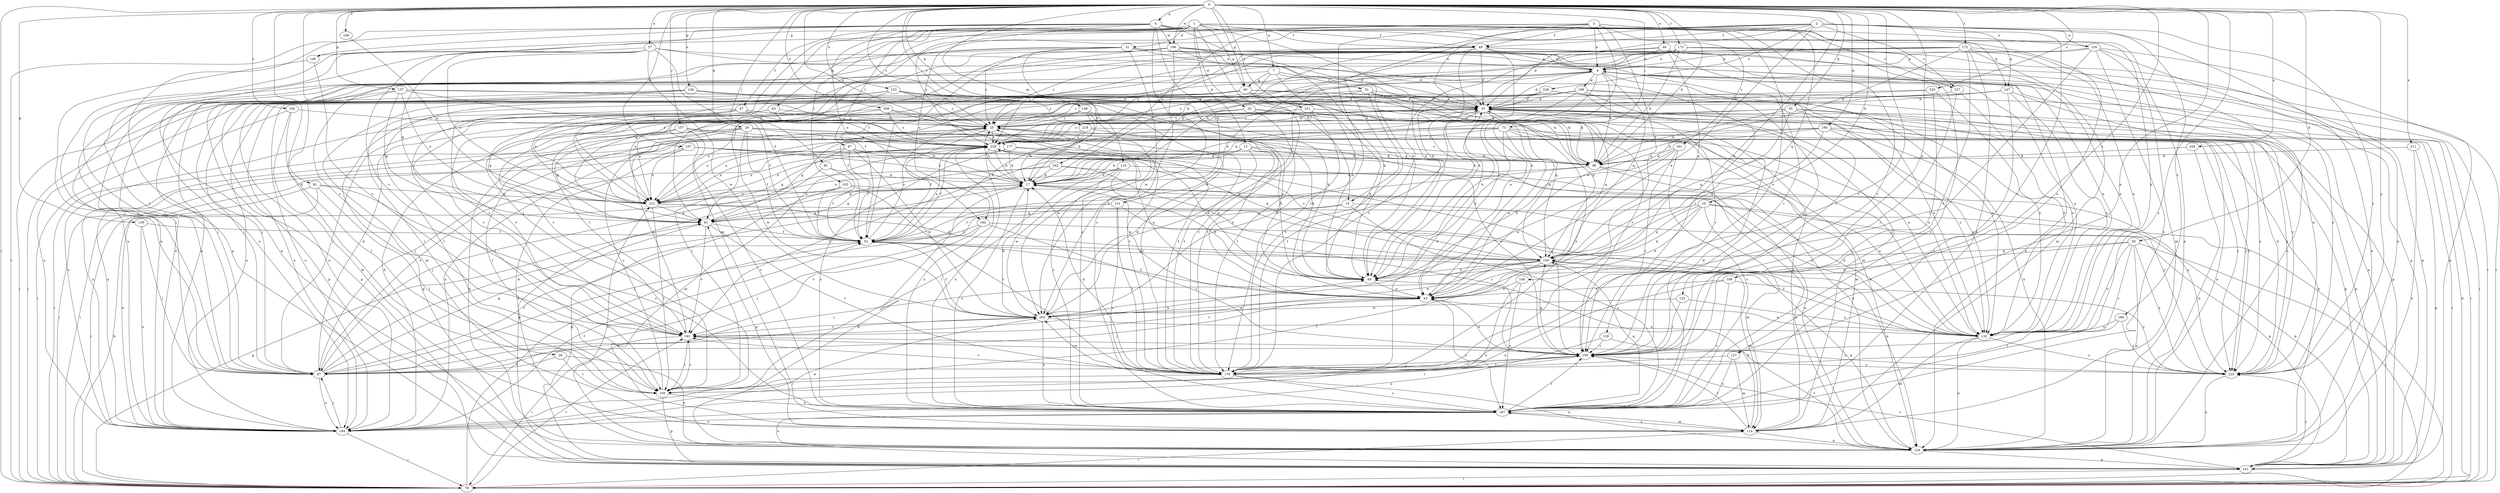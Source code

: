 strict digraph  {
0;
1;
2;
3;
4;
7;
8;
10;
13;
15;
17;
25;
26;
29;
30;
31;
32;
35;
37;
40;
43;
47;
49;
51;
52;
55;
60;
61;
63;
69;
73;
78;
81;
82;
87;
96;
97;
102;
105;
107;
110;
114;
122;
123;
124;
126;
127;
129;
130;
131;
132;
137;
139;
140;
141;
146;
147;
149;
150;
157;
159;
162;
167;
169;
172;
173;
176;
177;
182;
184;
189;
190;
191;
192;
193;
195;
196;
199;
202;
204;
208;
211;
212;
218;
220;
221;
225;
227;
228;
229;
0 -> 4  [label=a];
0 -> 7  [label=a];
0 -> 10  [label=b];
0 -> 25  [label=c];
0 -> 26  [label=d];
0 -> 29  [label=d];
0 -> 30  [label=d];
0 -> 37  [label=e];
0 -> 40  [label=e];
0 -> 43  [label=e];
0 -> 55  [label=g];
0 -> 60  [label=g];
0 -> 73  [label=i];
0 -> 78  [label=i];
0 -> 81  [label=j];
0 -> 82  [label=j];
0 -> 96  [label=k];
0 -> 107  [label=m];
0 -> 110  [label=m];
0 -> 122  [label=n];
0 -> 123  [label=n];
0 -> 126  [label=o];
0 -> 127  [label=o];
0 -> 137  [label=p];
0 -> 139  [label=p];
0 -> 146  [label=q];
0 -> 157  [label=r];
0 -> 162  [label=s];
0 -> 167  [label=s];
0 -> 169  [label=t];
0 -> 172  [label=t];
0 -> 173  [label=t];
0 -> 176  [label=t];
0 -> 177  [label=u];
0 -> 189  [label=v];
0 -> 195  [label=w];
0 -> 196  [label=w];
0 -> 204  [label=x];
0 -> 208  [label=x];
0 -> 211  [label=x];
0 -> 218  [label=y];
0 -> 220  [label=y];
0 -> 221  [label=z];
0 -> 225  [label=z];
1 -> 13  [label=b];
1 -> 15  [label=b];
1 -> 31  [label=d];
1 -> 32  [label=d];
1 -> 47  [label=f];
1 -> 49  [label=f];
1 -> 60  [label=g];
1 -> 63  [label=h];
1 -> 69  [label=h];
1 -> 97  [label=l];
1 -> 102  [label=l];
1 -> 114  [label=m];
1 -> 127  [label=o];
1 -> 129  [label=o];
1 -> 140  [label=p];
1 -> 159  [label=r];
1 -> 212  [label=x];
1 -> 227  [label=z];
2 -> 15  [label=b];
2 -> 17  [label=b];
2 -> 35  [label=d];
2 -> 43  [label=e];
2 -> 49  [label=f];
2 -> 87  [label=j];
2 -> 124  [label=n];
2 -> 130  [label=o];
2 -> 147  [label=q];
2 -> 159  [label=r];
2 -> 182  [label=u];
2 -> 190  [label=v];
2 -> 220  [label=y];
2 -> 227  [label=z];
2 -> 228  [label=z];
3 -> 8  [label=a];
3 -> 43  [label=e];
3 -> 49  [label=f];
3 -> 69  [label=h];
3 -> 105  [label=l];
3 -> 130  [label=o];
3 -> 147  [label=q];
3 -> 149  [label=q];
3 -> 150  [label=q];
3 -> 176  [label=t];
3 -> 191  [label=v];
3 -> 192  [label=v];
3 -> 212  [label=x];
4 -> 49  [label=f];
4 -> 69  [label=h];
4 -> 78  [label=i];
4 -> 124  [label=n];
4 -> 131  [label=o];
4 -> 132  [label=o];
4 -> 140  [label=p];
4 -> 141  [label=p];
4 -> 167  [label=s];
4 -> 182  [label=u];
4 -> 193  [label=v];
4 -> 196  [label=w];
4 -> 229  [label=z];
7 -> 51  [label=f];
7 -> 60  [label=g];
7 -> 69  [label=h];
7 -> 87  [label=j];
7 -> 96  [label=k];
7 -> 229  [label=z];
8 -> 35  [label=d];
8 -> 43  [label=e];
8 -> 61  [label=g];
8 -> 96  [label=k];
8 -> 150  [label=q];
8 -> 159  [label=r];
8 -> 184  [label=u];
8 -> 199  [label=w];
8 -> 202  [label=w];
8 -> 220  [label=y];
10 -> 43  [label=e];
10 -> 61  [label=g];
10 -> 69  [label=h];
10 -> 78  [label=i];
10 -> 114  [label=m];
10 -> 141  [label=p];
10 -> 150  [label=q];
13 -> 17  [label=b];
13 -> 43  [label=e];
13 -> 96  [label=k];
13 -> 124  [label=n];
13 -> 193  [label=v];
13 -> 202  [label=w];
15 -> 61  [label=g];
15 -> 87  [label=j];
15 -> 141  [label=p];
15 -> 167  [label=s];
17 -> 25  [label=c];
17 -> 35  [label=d];
17 -> 61  [label=g];
17 -> 69  [label=h];
17 -> 167  [label=s];
17 -> 212  [label=x];
25 -> 8  [label=a];
25 -> 35  [label=d];
25 -> 52  [label=f];
25 -> 69  [label=h];
25 -> 87  [label=j];
25 -> 184  [label=u];
25 -> 229  [label=z];
26 -> 87  [label=j];
26 -> 105  [label=l];
26 -> 124  [label=n];
29 -> 52  [label=f];
29 -> 105  [label=l];
29 -> 124  [label=n];
29 -> 132  [label=o];
29 -> 159  [label=r];
29 -> 184  [label=u];
29 -> 202  [label=w];
29 -> 229  [label=z];
30 -> 43  [label=e];
30 -> 78  [label=i];
30 -> 124  [label=n];
30 -> 132  [label=o];
30 -> 150  [label=q];
30 -> 159  [label=r];
30 -> 220  [label=y];
31 -> 8  [label=a];
31 -> 17  [label=b];
31 -> 35  [label=d];
31 -> 52  [label=f];
31 -> 87  [label=j];
31 -> 132  [label=o];
31 -> 159  [label=r];
31 -> 167  [label=s];
31 -> 184  [label=u];
31 -> 193  [label=v];
32 -> 25  [label=c];
32 -> 124  [label=n];
32 -> 150  [label=q];
32 -> 176  [label=t];
32 -> 212  [label=x];
35 -> 25  [label=c];
35 -> 78  [label=i];
35 -> 124  [label=n];
35 -> 132  [label=o];
35 -> 141  [label=p];
35 -> 150  [label=q];
35 -> 176  [label=t];
35 -> 212  [label=x];
37 -> 8  [label=a];
37 -> 52  [label=f];
37 -> 61  [label=g];
37 -> 87  [label=j];
37 -> 124  [label=n];
37 -> 159  [label=r];
37 -> 202  [label=w];
37 -> 212  [label=x];
40 -> 8  [label=a];
40 -> 78  [label=i];
40 -> 150  [label=q];
40 -> 159  [label=r];
40 -> 202  [label=w];
40 -> 229  [label=z];
43 -> 52  [label=f];
43 -> 87  [label=j];
43 -> 132  [label=o];
43 -> 167  [label=s];
43 -> 193  [label=v];
43 -> 202  [label=w];
47 -> 25  [label=c];
47 -> 61  [label=g];
47 -> 105  [label=l];
47 -> 132  [label=o];
47 -> 141  [label=p];
47 -> 176  [label=t];
47 -> 193  [label=v];
47 -> 220  [label=y];
49 -> 8  [label=a];
49 -> 17  [label=b];
49 -> 25  [label=c];
49 -> 35  [label=d];
49 -> 43  [label=e];
49 -> 69  [label=h];
49 -> 78  [label=i];
49 -> 141  [label=p];
49 -> 184  [label=u];
51 -> 35  [label=d];
51 -> 96  [label=k];
51 -> 105  [label=l];
51 -> 150  [label=q];
51 -> 176  [label=t];
51 -> 229  [label=z];
52 -> 25  [label=c];
52 -> 35  [label=d];
52 -> 150  [label=q];
52 -> 229  [label=z];
55 -> 17  [label=b];
55 -> 25  [label=c];
55 -> 96  [label=k];
55 -> 132  [label=o];
55 -> 141  [label=p];
55 -> 150  [label=q];
55 -> 220  [label=y];
60 -> 25  [label=c];
60 -> 35  [label=d];
60 -> 52  [label=f];
60 -> 87  [label=j];
60 -> 96  [label=k];
60 -> 114  [label=m];
60 -> 132  [label=o];
60 -> 159  [label=r];
60 -> 176  [label=t];
61 -> 52  [label=f];
61 -> 176  [label=t];
61 -> 193  [label=v];
63 -> 25  [label=c];
63 -> 184  [label=u];
63 -> 193  [label=v];
63 -> 229  [label=z];
69 -> 43  [label=e];
73 -> 43  [label=e];
73 -> 69  [label=h];
73 -> 114  [label=m];
73 -> 124  [label=n];
73 -> 184  [label=u];
73 -> 212  [label=x];
73 -> 220  [label=y];
73 -> 229  [label=z];
78 -> 17  [label=b];
78 -> 35  [label=d];
78 -> 52  [label=f];
78 -> 61  [label=g];
78 -> 193  [label=v];
81 -> 78  [label=i];
81 -> 105  [label=l];
81 -> 167  [label=s];
81 -> 184  [label=u];
81 -> 212  [label=x];
82 -> 17  [label=b];
82 -> 52  [label=f];
82 -> 141  [label=p];
87 -> 17  [label=b];
87 -> 35  [label=d];
87 -> 52  [label=f];
87 -> 61  [label=g];
87 -> 184  [label=u];
87 -> 229  [label=z];
96 -> 17  [label=b];
96 -> 25  [label=c];
96 -> 52  [label=f];
96 -> 124  [label=n];
96 -> 132  [label=o];
97 -> 52  [label=f];
97 -> 61  [label=g];
97 -> 69  [label=h];
97 -> 96  [label=k];
97 -> 202  [label=w];
97 -> 212  [label=x];
102 -> 52  [label=f];
102 -> 132  [label=o];
102 -> 141  [label=p];
102 -> 176  [label=t];
102 -> 212  [label=x];
105 -> 25  [label=c];
105 -> 141  [label=p];
105 -> 167  [label=s];
105 -> 193  [label=v];
107 -> 17  [label=b];
107 -> 43  [label=e];
107 -> 78  [label=i];
107 -> 96  [label=k];
107 -> 124  [label=n];
107 -> 212  [label=x];
110 -> 17  [label=b];
110 -> 43  [label=e];
110 -> 105  [label=l];
110 -> 202  [label=w];
110 -> 212  [label=x];
110 -> 220  [label=y];
114 -> 35  [label=d];
114 -> 61  [label=g];
114 -> 69  [label=h];
114 -> 78  [label=i];
114 -> 124  [label=n];
114 -> 159  [label=r];
114 -> 167  [label=s];
122 -> 132  [label=o];
122 -> 159  [label=r];
122 -> 202  [label=w];
123 -> 25  [label=c];
123 -> 35  [label=d];
123 -> 69  [label=h];
123 -> 78  [label=i];
123 -> 105  [label=l];
123 -> 150  [label=q];
123 -> 176  [label=t];
123 -> 184  [label=u];
123 -> 212  [label=x];
124 -> 17  [label=b];
124 -> 141  [label=p];
124 -> 150  [label=q];
124 -> 193  [label=v];
124 -> 212  [label=x];
126 -> 35  [label=d];
126 -> 43  [label=e];
126 -> 78  [label=i];
126 -> 87  [label=j];
126 -> 96  [label=k];
126 -> 141  [label=p];
127 -> 114  [label=m];
127 -> 167  [label=s];
127 -> 176  [label=t];
129 -> 159  [label=r];
129 -> 184  [label=u];
129 -> 220  [label=y];
130 -> 8  [label=a];
130 -> 105  [label=l];
130 -> 114  [label=m];
130 -> 124  [label=n];
130 -> 141  [label=p];
130 -> 167  [label=s];
130 -> 176  [label=t];
131 -> 52  [label=f];
131 -> 61  [label=g];
131 -> 159  [label=r];
131 -> 167  [label=s];
131 -> 176  [label=t];
132 -> 8  [label=a];
132 -> 17  [label=b];
132 -> 52  [label=f];
132 -> 114  [label=m];
132 -> 124  [label=n];
132 -> 220  [label=y];
137 -> 35  [label=d];
137 -> 52  [label=f];
137 -> 61  [label=g];
137 -> 87  [label=j];
137 -> 141  [label=p];
137 -> 212  [label=x];
137 -> 229  [label=z];
139 -> 52  [label=f];
139 -> 87  [label=j];
139 -> 184  [label=u];
140 -> 87  [label=j];
140 -> 193  [label=v];
141 -> 8  [label=a];
141 -> 17  [label=b];
141 -> 78  [label=i];
141 -> 159  [label=r];
141 -> 220  [label=y];
146 -> 17  [label=b];
146 -> 25  [label=c];
146 -> 105  [label=l];
146 -> 176  [label=t];
146 -> 202  [label=w];
147 -> 35  [label=d];
147 -> 132  [label=o];
147 -> 167  [label=s];
147 -> 184  [label=u];
147 -> 193  [label=v];
147 -> 220  [label=y];
149 -> 43  [label=e];
149 -> 167  [label=s];
149 -> 184  [label=u];
150 -> 69  [label=h];
150 -> 87  [label=j];
150 -> 105  [label=l];
150 -> 114  [label=m];
150 -> 202  [label=w];
150 -> 229  [label=z];
157 -> 17  [label=b];
157 -> 61  [label=g];
157 -> 78  [label=i];
157 -> 167  [label=s];
157 -> 229  [label=z];
159 -> 43  [label=e];
159 -> 87  [label=j];
159 -> 105  [label=l];
159 -> 150  [label=q];
159 -> 176  [label=t];
159 -> 220  [label=y];
162 -> 25  [label=c];
162 -> 78  [label=i];
162 -> 105  [label=l];
162 -> 114  [label=m];
167 -> 25  [label=c];
167 -> 35  [label=d];
167 -> 114  [label=m];
167 -> 124  [label=n];
167 -> 150  [label=q];
167 -> 159  [label=r];
167 -> 184  [label=u];
167 -> 229  [label=z];
169 -> 212  [label=x];
172 -> 8  [label=a];
172 -> 17  [label=b];
172 -> 43  [label=e];
172 -> 114  [label=m];
172 -> 124  [label=n];
172 -> 132  [label=o];
172 -> 159  [label=r];
172 -> 167  [label=s];
172 -> 184  [label=u];
172 -> 229  [label=z];
173 -> 8  [label=a];
173 -> 52  [label=f];
173 -> 69  [label=h];
173 -> 96  [label=k];
173 -> 132  [label=o];
173 -> 141  [label=p];
173 -> 167  [label=s];
173 -> 176  [label=t];
176 -> 17  [label=b];
176 -> 25  [label=c];
176 -> 35  [label=d];
176 -> 105  [label=l];
176 -> 124  [label=n];
176 -> 159  [label=r];
176 -> 167  [label=s];
176 -> 193  [label=v];
176 -> 202  [label=w];
177 -> 17  [label=b];
177 -> 96  [label=k];
177 -> 159  [label=r];
177 -> 167  [label=s];
177 -> 212  [label=x];
182 -> 52  [label=f];
182 -> 87  [label=j];
182 -> 124  [label=n];
182 -> 159  [label=r];
182 -> 193  [label=v];
184 -> 8  [label=a];
184 -> 35  [label=d];
184 -> 52  [label=f];
184 -> 78  [label=i];
184 -> 87  [label=j];
184 -> 202  [label=w];
189 -> 43  [label=e];
189 -> 167  [label=s];
189 -> 184  [label=u];
189 -> 220  [label=y];
190 -> 132  [label=o];
190 -> 176  [label=t];
190 -> 220  [label=y];
191 -> 69  [label=h];
191 -> 96  [label=k];
191 -> 159  [label=r];
191 -> 167  [label=s];
191 -> 202  [label=w];
192 -> 17  [label=b];
192 -> 61  [label=g];
192 -> 87  [label=j];
192 -> 150  [label=q];
192 -> 220  [label=y];
193 -> 25  [label=c];
193 -> 69  [label=h];
193 -> 78  [label=i];
193 -> 105  [label=l];
193 -> 159  [label=r];
195 -> 61  [label=g];
195 -> 78  [label=i];
195 -> 96  [label=k];
195 -> 132  [label=o];
195 -> 150  [label=q];
195 -> 220  [label=y];
195 -> 229  [label=z];
196 -> 8  [label=a];
196 -> 25  [label=c];
196 -> 35  [label=d];
196 -> 61  [label=g];
196 -> 69  [label=h];
196 -> 124  [label=n];
196 -> 202  [label=w];
196 -> 212  [label=x];
199 -> 25  [label=c];
199 -> 35  [label=d];
199 -> 69  [label=h];
199 -> 78  [label=i];
199 -> 114  [label=m];
199 -> 132  [label=o];
199 -> 159  [label=r];
199 -> 184  [label=u];
199 -> 229  [label=z];
202 -> 17  [label=b];
202 -> 52  [label=f];
202 -> 87  [label=j];
202 -> 132  [label=o];
202 -> 167  [label=s];
202 -> 193  [label=v];
204 -> 96  [label=k];
204 -> 124  [label=n];
208 -> 25  [label=c];
208 -> 87  [label=j];
208 -> 176  [label=t];
208 -> 193  [label=v];
208 -> 229  [label=z];
211 -> 96  [label=k];
211 -> 124  [label=n];
211 -> 141  [label=p];
212 -> 61  [label=g];
212 -> 105  [label=l];
212 -> 132  [label=o];
212 -> 150  [label=q];
218 -> 17  [label=b];
218 -> 69  [label=h];
218 -> 212  [label=x];
218 -> 220  [label=y];
218 -> 229  [label=z];
220 -> 8  [label=a];
220 -> 35  [label=d];
220 -> 124  [label=n];
221 -> 25  [label=c];
221 -> 69  [label=h];
221 -> 124  [label=n];
221 -> 176  [label=t];
221 -> 202  [label=w];
221 -> 229  [label=z];
225 -> 35  [label=d];
225 -> 132  [label=o];
225 -> 167  [label=s];
225 -> 184  [label=u];
227 -> 35  [label=d];
227 -> 132  [label=o];
227 -> 159  [label=r];
228 -> 35  [label=d];
228 -> 132  [label=o];
228 -> 141  [label=p];
228 -> 184  [label=u];
228 -> 212  [label=x];
229 -> 17  [label=b];
229 -> 52  [label=f];
229 -> 78  [label=i];
229 -> 96  [label=k];
229 -> 114  [label=m];
229 -> 150  [label=q];
229 -> 167  [label=s];
229 -> 212  [label=x];
}
